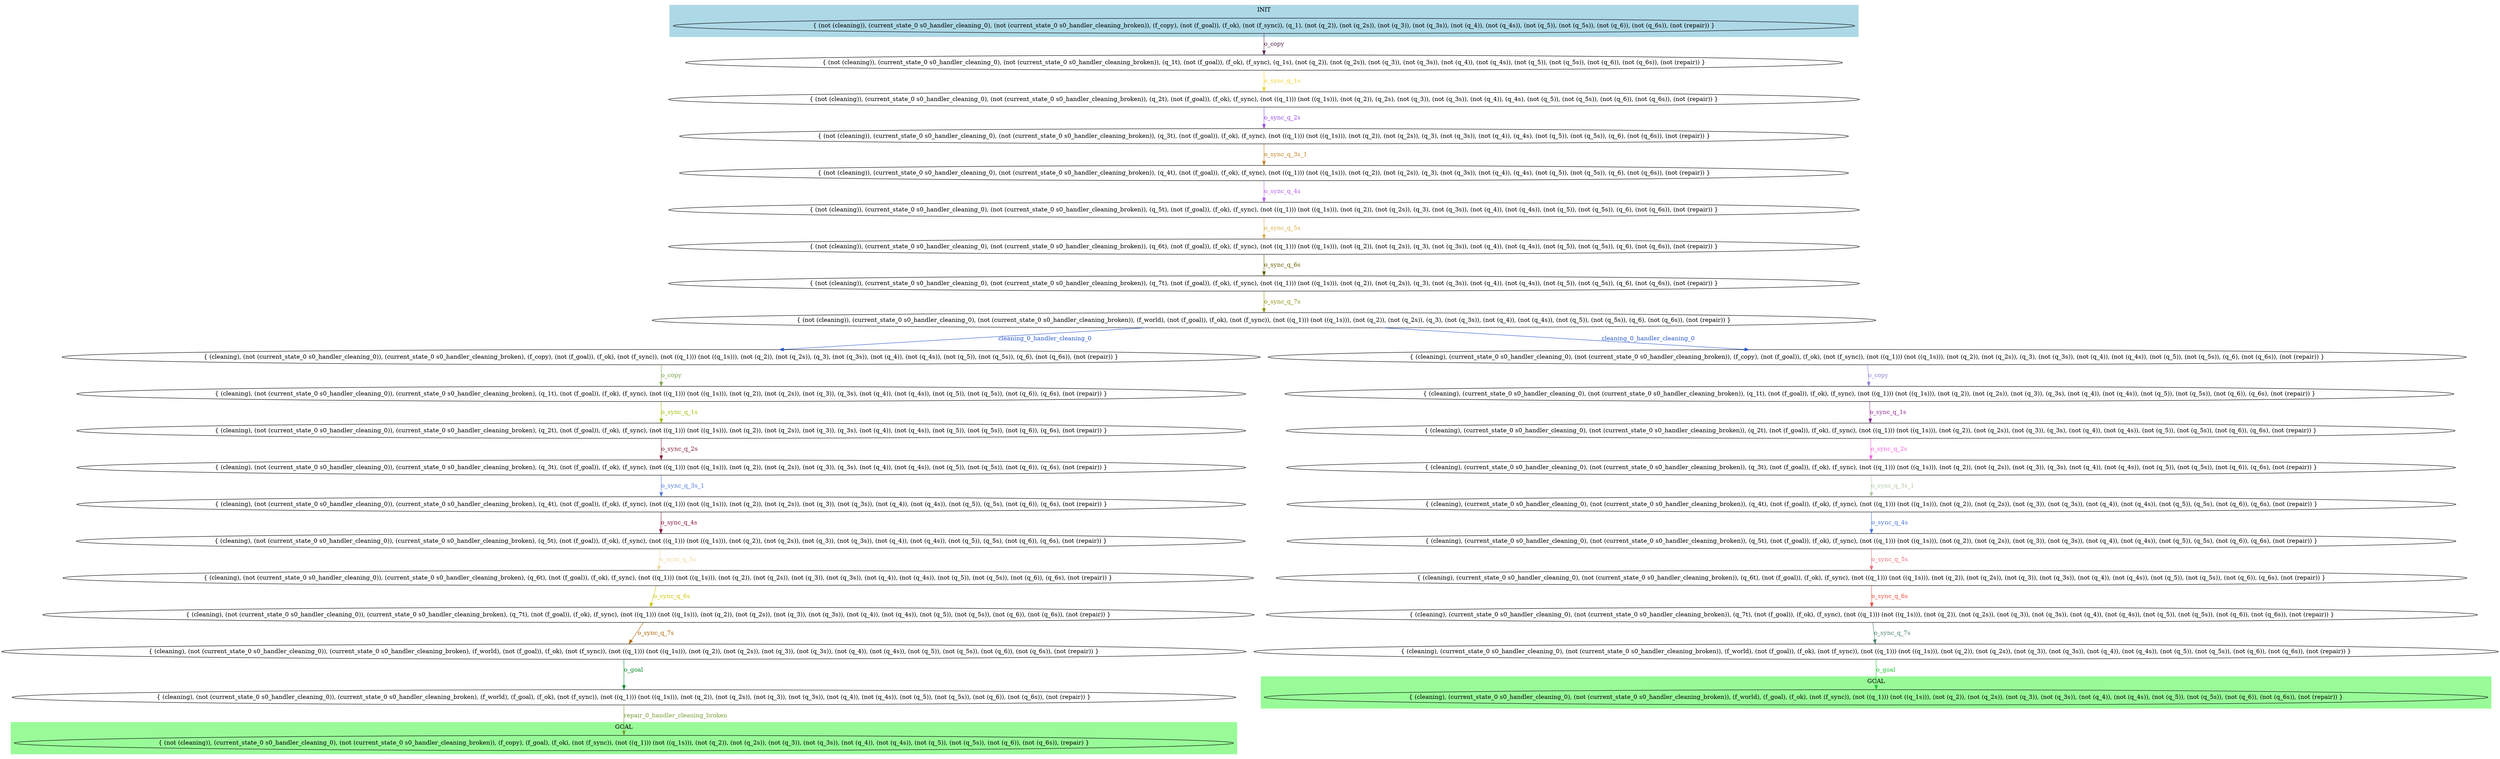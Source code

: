 digraph G {
0 [label="{ (not (cleaning)), (current_state_0 s0_handler_cleaning_0), (not (current_state_0 s0_handler_cleaning_broken)), (f_copy), (not (f_goal)), (f_ok), (not (f_sync)), (q_1), (not (q_2)), (not (q_2s)), (not (q_3)), (not (q_3s)), (not (q_4)), (not (q_4s)), (not (q_5)), (not (q_5s)), (not (q_6)), (not (q_6s)), (not (repair)) }"];
1 [label="{ (not (cleaning)), (current_state_0 s0_handler_cleaning_0), (not (current_state_0 s0_handler_cleaning_broken)), (q_1t), (not (f_goal)), (f_ok), (f_sync), (q_1s), (not (q_2)), (not (q_2s)), (not (q_3)), (not (q_3s)), (not (q_4)), (not (q_4s)), (not (q_5)), (not (q_5s)), (not (q_6)), (not (q_6s)), (not (repair)) }"];
2 [label="{ (not (cleaning)), (current_state_0 s0_handler_cleaning_0), (not (current_state_0 s0_handler_cleaning_broken)), (q_2t), (not (f_goal)), (f_ok), (f_sync), (not ((q_1))) (not ((q_1s))), (not (q_2)), (q_2s), (not (q_3)), (not (q_3s)), (not (q_4)), (q_4s), (not (q_5)), (not (q_5s)), (not (q_6)), (not (q_6s)), (not (repair)) }"];
3 [label="{ (not (cleaning)), (current_state_0 s0_handler_cleaning_0), (not (current_state_0 s0_handler_cleaning_broken)), (q_3t), (not (f_goal)), (f_ok), (f_sync), (not ((q_1))) (not ((q_1s))), (not (q_2)), (not (q_2s)), (q_3), (not (q_3s)), (not (q_4)), (q_4s), (not (q_5)), (not (q_5s)), (q_6), (not (q_6s)), (not (repair)) }"];
4 [label="{ (not (cleaning)), (current_state_0 s0_handler_cleaning_0), (not (current_state_0 s0_handler_cleaning_broken)), (q_4t), (not (f_goal)), (f_ok), (f_sync), (not ((q_1))) (not ((q_1s))), (not (q_2)), (not (q_2s)), (q_3), (not (q_3s)), (not (q_4)), (q_4s), (not (q_5)), (not (q_5s)), (q_6), (not (q_6s)), (not (repair)) }"];
5 [label="{ (not (cleaning)), (current_state_0 s0_handler_cleaning_0), (not (current_state_0 s0_handler_cleaning_broken)), (q_5t), (not (f_goal)), (f_ok), (f_sync), (not ((q_1))) (not ((q_1s))), (not (q_2)), (not (q_2s)), (q_3), (not (q_3s)), (not (q_4)), (not (q_4s)), (not (q_5)), (not (q_5s)), (q_6), (not (q_6s)), (not (repair)) }"];
6 [label="{ (not (cleaning)), (current_state_0 s0_handler_cleaning_0), (not (current_state_0 s0_handler_cleaning_broken)), (q_6t), (not (f_goal)), (f_ok), (f_sync), (not ((q_1))) (not ((q_1s))), (not (q_2)), (not (q_2s)), (q_3), (not (q_3s)), (not (q_4)), (not (q_4s)), (not (q_5)), (not (q_5s)), (q_6), (not (q_6s)), (not (repair)) }"];
7 [label="{ (not (cleaning)), (current_state_0 s0_handler_cleaning_0), (not (current_state_0 s0_handler_cleaning_broken)), (q_7t), (not (f_goal)), (f_ok), (f_sync), (not ((q_1))) (not ((q_1s))), (not (q_2)), (not (q_2s)), (q_3), (not (q_3s)), (not (q_4)), (not (q_4s)), (not (q_5)), (not (q_5s)), (q_6), (not (q_6s)), (not (repair)) }"];
8 [label="{ (not (cleaning)), (current_state_0 s0_handler_cleaning_0), (not (current_state_0 s0_handler_cleaning_broken)), (f_world), (not (f_goal)), (f_ok), (not (f_sync)), (not ((q_1))) (not ((q_1s))), (not (q_2)), (not (q_2s)), (q_3), (not (q_3s)), (not (q_4)), (not (q_4s)), (not (q_5)), (not (q_5s)), (q_6), (not (q_6s)), (not (repair)) }"];
9 [label="{ (cleaning), (not (current_state_0 s0_handler_cleaning_0)), (current_state_0 s0_handler_cleaning_broken), (f_copy), (not (f_goal)), (f_ok), (not (f_sync)), (not ((q_1))) (not ((q_1s))), (not (q_2)), (not (q_2s)), (q_3), (not (q_3s)), (not (q_4)), (not (q_4s)), (not (q_5)), (not (q_5s)), (q_6), (not (q_6s)), (not (repair)) }"];
10 [label="{ (cleaning), (current_state_0 s0_handler_cleaning_0), (not (current_state_0 s0_handler_cleaning_broken)), (f_copy), (not (f_goal)), (f_ok), (not (f_sync)), (not ((q_1))) (not ((q_1s))), (not (q_2)), (not (q_2s)), (q_3), (not (q_3s)), (not (q_4)), (not (q_4s)), (not (q_5)), (not (q_5s)), (q_6), (not (q_6s)), (not (repair)) }"];
11 [label="{ (cleaning), (not (current_state_0 s0_handler_cleaning_0)), (current_state_0 s0_handler_cleaning_broken), (q_1t), (not (f_goal)), (f_ok), (f_sync), (not ((q_1))) (not ((q_1s))), (not (q_2)), (not (q_2s)), (not (q_3)), (q_3s), (not (q_4)), (not (q_4s)), (not (q_5)), (not (q_5s)), (not (q_6)), (q_6s), (not (repair)) }"];
12 [label="{ (cleaning), (current_state_0 s0_handler_cleaning_0), (not (current_state_0 s0_handler_cleaning_broken)), (q_1t), (not (f_goal)), (f_ok), (f_sync), (not ((q_1))) (not ((q_1s))), (not (q_2)), (not (q_2s)), (not (q_3)), (q_3s), (not (q_4)), (not (q_4s)), (not (q_5)), (not (q_5s)), (not (q_6)), (q_6s), (not (repair)) }"];
13 [label="{ (cleaning), (not (current_state_0 s0_handler_cleaning_0)), (current_state_0 s0_handler_cleaning_broken), (q_2t), (not (f_goal)), (f_ok), (f_sync), (not ((q_1))) (not ((q_1s))), (not (q_2)), (not (q_2s)), (not (q_3)), (q_3s), (not (q_4)), (not (q_4s)), (not (q_5)), (not (q_5s)), (not (q_6)), (q_6s), (not (repair)) }"];
14 [label="{ (cleaning), (current_state_0 s0_handler_cleaning_0), (not (current_state_0 s0_handler_cleaning_broken)), (q_2t), (not (f_goal)), (f_ok), (f_sync), (not ((q_1))) (not ((q_1s))), (not (q_2)), (not (q_2s)), (not (q_3)), (q_3s), (not (q_4)), (not (q_4s)), (not (q_5)), (not (q_5s)), (not (q_6)), (q_6s), (not (repair)) }"];
15 [label="{ (cleaning), (not (current_state_0 s0_handler_cleaning_0)), (current_state_0 s0_handler_cleaning_broken), (q_3t), (not (f_goal)), (f_ok), (f_sync), (not ((q_1))) (not ((q_1s))), (not (q_2)), (not (q_2s)), (not (q_3)), (q_3s), (not (q_4)), (not (q_4s)), (not (q_5)), (not (q_5s)), (not (q_6)), (q_6s), (not (repair)) }"];
16 [label="{ (cleaning), (current_state_0 s0_handler_cleaning_0), (not (current_state_0 s0_handler_cleaning_broken)), (q_3t), (not (f_goal)), (f_ok), (f_sync), (not ((q_1))) (not ((q_1s))), (not (q_2)), (not (q_2s)), (not (q_3)), (q_3s), (not (q_4)), (not (q_4s)), (not (q_5)), (not (q_5s)), (not (q_6)), (q_6s), (not (repair)) }"];
17 [label="{ (cleaning), (not (current_state_0 s0_handler_cleaning_0)), (current_state_0 s0_handler_cleaning_broken), (q_4t), (not (f_goal)), (f_ok), (f_sync), (not ((q_1))) (not ((q_1s))), (not (q_2)), (not (q_2s)), (not (q_3)), (not (q_3s)), (not (q_4)), (not (q_4s)), (not (q_5)), (q_5s), (not (q_6)), (q_6s), (not (repair)) }"];
18 [label="{ (cleaning), (current_state_0 s0_handler_cleaning_0), (not (current_state_0 s0_handler_cleaning_broken)), (q_4t), (not (f_goal)), (f_ok), (f_sync), (not ((q_1))) (not ((q_1s))), (not (q_2)), (not (q_2s)), (not (q_3)), (not (q_3s)), (not (q_4)), (not (q_4s)), (not (q_5)), (q_5s), (not (q_6)), (q_6s), (not (repair)) }"];
19 [label="{ (cleaning), (not (current_state_0 s0_handler_cleaning_0)), (current_state_0 s0_handler_cleaning_broken), (q_5t), (not (f_goal)), (f_ok), (f_sync), (not ((q_1))) (not ((q_1s))), (not (q_2)), (not (q_2s)), (not (q_3)), (not (q_3s)), (not (q_4)), (not (q_4s)), (not (q_5)), (q_5s), (not (q_6)), (q_6s), (not (repair)) }"];
20 [label="{ (cleaning), (current_state_0 s0_handler_cleaning_0), (not (current_state_0 s0_handler_cleaning_broken)), (q_5t), (not (f_goal)), (f_ok), (f_sync), (not ((q_1))) (not ((q_1s))), (not (q_2)), (not (q_2s)), (not (q_3)), (not (q_3s)), (not (q_4)), (not (q_4s)), (not (q_5)), (q_5s), (not (q_6)), (q_6s), (not (repair)) }"];
21 [label="{ (cleaning), (not (current_state_0 s0_handler_cleaning_0)), (current_state_0 s0_handler_cleaning_broken), (q_6t), (not (f_goal)), (f_ok), (f_sync), (not ((q_1))) (not ((q_1s))), (not (q_2)), (not (q_2s)), (not (q_3)), (not (q_3s)), (not (q_4)), (not (q_4s)), (not (q_5)), (not (q_5s)), (not (q_6)), (q_6s), (not (repair)) }"];
22 [label="{ (cleaning), (current_state_0 s0_handler_cleaning_0), (not (current_state_0 s0_handler_cleaning_broken)), (q_6t), (not (f_goal)), (f_ok), (f_sync), (not ((q_1))) (not ((q_1s))), (not (q_2)), (not (q_2s)), (not (q_3)), (not (q_3s)), (not (q_4)), (not (q_4s)), (not (q_5)), (not (q_5s)), (not (q_6)), (q_6s), (not (repair)) }"];
23 [label="{ (cleaning), (not (current_state_0 s0_handler_cleaning_0)), (current_state_0 s0_handler_cleaning_broken), (q_7t), (not (f_goal)), (f_ok), (f_sync), (not ((q_1))) (not ((q_1s))), (not (q_2)), (not (q_2s)), (not (q_3)), (not (q_3s)), (not (q_4)), (not (q_4s)), (not (q_5)), (not (q_5s)), (not (q_6)), (not (q_6s)), (not (repair)) }"];
24 [label="{ (cleaning), (current_state_0 s0_handler_cleaning_0), (not (current_state_0 s0_handler_cleaning_broken)), (q_7t), (not (f_goal)), (f_ok), (f_sync), (not ((q_1))) (not ((q_1s))), (not (q_2)), (not (q_2s)), (not (q_3)), (not (q_3s)), (not (q_4)), (not (q_4s)), (not (q_5)), (not (q_5s)), (not (q_6)), (not (q_6s)), (not (repair)) }"];
25 [label="{ (cleaning), (not (current_state_0 s0_handler_cleaning_0)), (current_state_0 s0_handler_cleaning_broken), (f_world), (not (f_goal)), (f_ok), (not (f_sync)), (not ((q_1))) (not ((q_1s))), (not (q_2)), (not (q_2s)), (not (q_3)), (not (q_3s)), (not (q_4)), (not (q_4s)), (not (q_5)), (not (q_5s)), (not (q_6)), (not (q_6s)), (not (repair)) }"];
26 [label="{ (cleaning), (current_state_0 s0_handler_cleaning_0), (not (current_state_0 s0_handler_cleaning_broken)), (f_world), (not (f_goal)), (f_ok), (not (f_sync)), (not ((q_1))) (not ((q_1s))), (not (q_2)), (not (q_2s)), (not (q_3)), (not (q_3s)), (not (q_4)), (not (q_4s)), (not (q_5)), (not (q_5s)), (not (q_6)), (not (q_6s)), (not (repair)) }"];
27 [label="{ (cleaning), (not (current_state_0 s0_handler_cleaning_0)), (current_state_0 s0_handler_cleaning_broken), (f_world), (f_goal), (f_ok), (not (f_sync)), (not ((q_1))) (not ((q_1s))), (not (q_2)), (not (q_2s)), (not (q_3)), (not (q_3s)), (not (q_4)), (not (q_4s)), (not (q_5)), (not (q_5s)), (not (q_6)), (not (q_6s)), (not (repair)) }"];
28 [label="{ (cleaning), (current_state_0 s0_handler_cleaning_0), (not (current_state_0 s0_handler_cleaning_broken)), (f_world), (f_goal), (f_ok), (not (f_sync)), (not ((q_1))) (not ((q_1s))), (not (q_2)), (not (q_2s)), (not (q_3)), (not (q_3s)), (not (q_4)), (not (q_4s)), (not (q_5)), (not (q_5s)), (not (q_6)), (not (q_6s)), (not (repair)) }"];
29 [label="{ (not (cleaning)), (current_state_0 s0_handler_cleaning_0), (not (current_state_0 s0_handler_cleaning_broken)), (f_copy), (f_goal), (f_ok), (not (f_sync)), (not ((q_1))) (not ((q_1s))), (not (q_2)), (not (q_2s)), (not (q_3)), (not (q_3s)), (not (q_4)), (not (q_4s)), (not (q_5)), (not (q_5s)), (not (q_6)), (not (q_6s)), (repair) }"];
0 -> 1 [label="o_copy", color="#592D54", fontcolor="#592D54"];
1 -> 2 [label="o_sync_q_1s", color="#F1D335", fontcolor="#F1D335"];
2 -> 3 [label="o_sync_q_2s", color="#974CDF", fontcolor="#974CDF"];
3 -> 4 [label="o_sync_q_3s_1", color="#C38325", fontcolor="#C38325"];
4 -> 5 [label="o_sync_q_4s", color="#B561E7", fontcolor="#B561E7"];
5 -> 6 [label="o_sync_q_5s", color="#D6AF4C", fontcolor="#D6AF4C"];
6 -> 7 [label="o_sync_q_6s", color="#666001", fontcolor="#666001"];
7 -> 8 [label="o_sync_q_7s", color="#8D9213", fontcolor="#8D9213"];
8 -> 9 [label="cleaning_0_handler_cleaning_0", color="#2A59CD", fontcolor="#2A59CD"];
8 -> 10 [label="cleaning_0_handler_cleaning_0", color="#2A59CD", fontcolor="#2A59CD"];
9 -> 11 [label="o_copy", color="#7BA24A", fontcolor="#7BA24A"];
10 -> 12 [label="o_copy", color="#8D87D4", fontcolor="#8D87D4"];
11 -> 13 [label="o_sync_q_1s", color="#A5BB06", fontcolor="#A5BB06"];
12 -> 14 [label="o_sync_q_1s", color="#913195", fontcolor="#913195"];
13 -> 15 [label="o_sync_q_2s", color="#86253B", fontcolor="#86253B"];
14 -> 16 [label="o_sync_q_2s", color="#F766DD", fontcolor="#F766DD"];
15 -> 17 [label="o_sync_q_3s_1", color="#547CDB", fontcolor="#547CDB"];
16 -> 18 [label="o_sync_q_3s_1", color="#B2C8A6", fontcolor="#B2C8A6"];
17 -> 19 [label="o_sync_q_4s", color="#8A163B", fontcolor="#8A163B"];
18 -> 20 [label="o_sync_q_4s", color="#4776DC", fontcolor="#4776DC"];
19 -> 21 [label="o_sync_q_5s", color="#E9D7A1", fontcolor="#E9D7A1"];
20 -> 22 [label="o_sync_q_5s", color="#EA727E", fontcolor="#EA727E"];
21 -> 23 [label="o_sync_q_6s", color="#CBC709", fontcolor="#CBC709"];
22 -> 24 [label="o_sync_q_6s", color="#ED5242", fontcolor="#ED5242"];
23 -> 25 [label="o_sync_q_7s", color="#AD6606", fontcolor="#AD6606"];
24 -> 26 [label="o_sync_q_7s", color="#48836A", fontcolor="#48836A"];
25 -> 27 [label="o_goal", color="#0E8B2D", fontcolor="#0E8B2D"];
26 -> 28 [label="o_goal", color="#23C639", fontcolor="#23C639"];
27 -> 29 [label="repair_0_handler_cleaning_broken", color="#779B32", fontcolor="#779B32"];
subgraph cluster_goal_28 {
style=filled;
color=palegreen;
28;
label="GOAL";
}
subgraph cluster_goal_29 {
style=filled;
color=palegreen;
29;
label="GOAL";
}
subgraph cluster_init {
style=filled;
color=lightblue;
0;
label="INIT";
}
}
